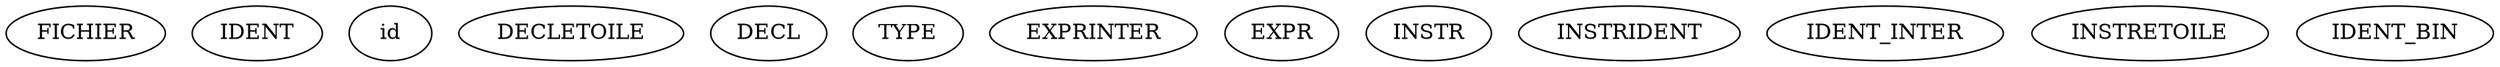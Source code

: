 // Arbre
digraph {
	FICHIER
	IDENT
	id
	DECLETOILE
	DECL
	IDENT
	id
	TYPE
	IDENT
	id
	EXPRINTER
	EXPR
	EXPR
	IDENT
	id
	DECLETOILE
	DECL
	IDENT
	id
	TYPE
	IDENT
	id
	EXPRINTER
	EXPR
	EXPR
	IDENT
	id
	DECLETOILE
	DECL
	IDENT
	id
	TYPE
	IDENT
	id
	EXPRINTER
	EXPR
	EXPR
	IDENT
	id
	DECL [label=DECL]
	DECL
	IDENT
	id
	DECLETOILE
	DECL
	IDENT
	id
	TYPE
	IDENT
	id
	EXPRINTER
	EXPR
	EXPR
	IDENT
	id
	INSTR
	EXPR
	EXPR
	IDENT
	id
	INSTRIDENT
	EXPR
	EXPR
	IDENT
	id
	IDENT_INTER
	IDENT
	id
	INSTR
	EXPR
	EXPR
	IDENT
	id
	INSTRIDENT
	EXPR
	EXPR
	IDENT
	id
	INSTRETOILE
	INSTR
	EXPR
	EXPR
	IDENT
	id
	INSTRIDENT
	EXPR
	EXPR
	IDENT
	id
	INSTRETOILE
	INSTR
	EXPR
	EXPR
	IDENT
	id
	INSTRIDENT
	IDENT_BIN
	IDENT
	id
}
